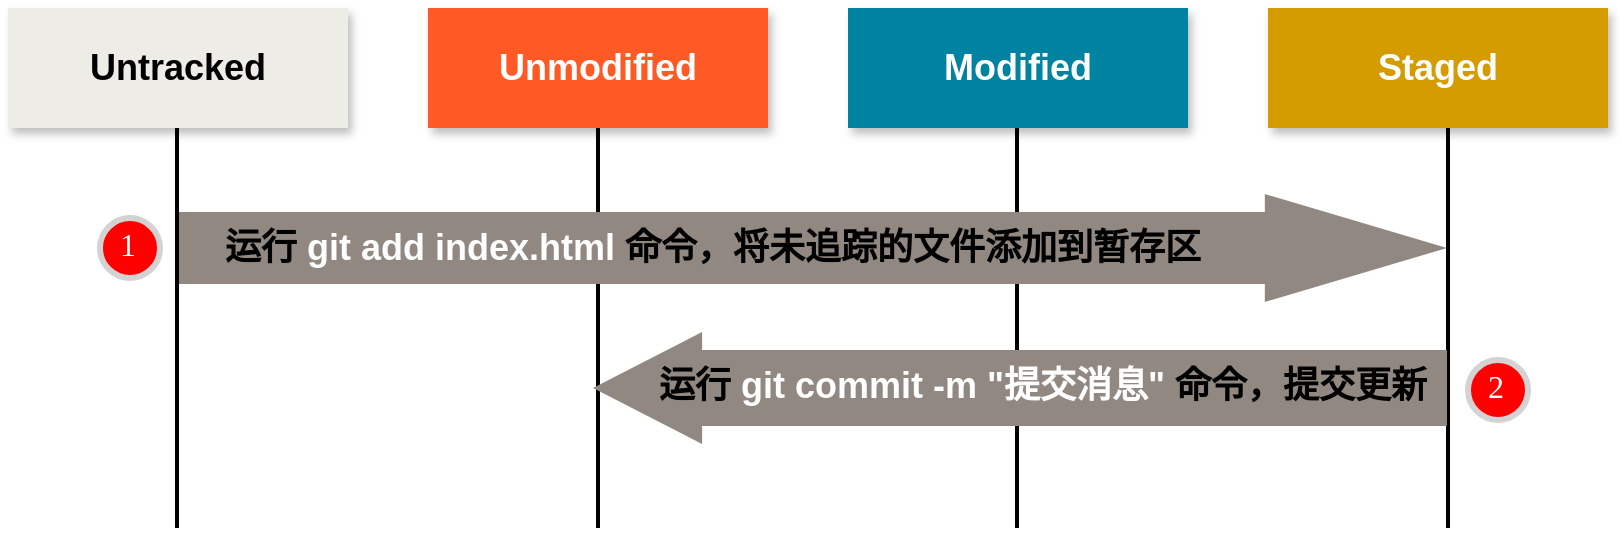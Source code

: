<mxfile version="21.2.1" type="device">
  <diagram name="第 1 页" id="indisLRFP4kBTXNJLHcs">
    <mxGraphModel dx="1725" dy="579" grid="1" gridSize="10" guides="1" tooltips="1" connect="1" arrows="1" fold="1" page="1" pageScale="1" pageWidth="827" pageHeight="1169" math="0" shadow="0">
      <root>
        <mxCell id="0" />
        <mxCell id="1" parent="0" />
        <mxCell id="TZQG_eTM_Jlkd09ifVAf-1" value="&lt;font color=&quot;#ffffff&quot;&gt;&lt;span style=&quot;font-size: 18px;&quot;&gt;&lt;b&gt;Unmodified&lt;/b&gt;&lt;/span&gt;&lt;/font&gt;" style="rounded=0;whiteSpace=wrap;html=1;fillColor=#ff5a26;shadow=1;strokeColor=none;" parent="1" vertex="1">
          <mxGeometry x="170" y="140" width="170" height="60" as="geometry" />
        </mxCell>
        <mxCell id="TZQG_eTM_Jlkd09ifVAf-2" value="&lt;font color=&quot;#ffffff&quot;&gt;&lt;span style=&quot;font-size: 18px;&quot;&gt;&lt;b&gt;Modified&lt;/b&gt;&lt;/span&gt;&lt;/font&gt;" style="rounded=0;whiteSpace=wrap;html=1;fillColor=#0083a0;shadow=1;strokeColor=none;" parent="1" vertex="1">
          <mxGeometry x="380" y="140" width="170" height="60" as="geometry" />
        </mxCell>
        <mxCell id="TZQG_eTM_Jlkd09ifVAf-3" value="&lt;font color=&quot;#ffffff&quot;&gt;&lt;span style=&quot;font-size: 18px;&quot;&gt;&lt;b&gt;Staged&lt;br&gt;&lt;/b&gt;&lt;/span&gt;&lt;/font&gt;" style="rounded=0;whiteSpace=wrap;html=1;fillColor=#d59c00;shadow=1;strokeColor=none;" parent="1" vertex="1">
          <mxGeometry x="590" y="140" width="170" height="60" as="geometry" />
        </mxCell>
        <mxCell id="TZQG_eTM_Jlkd09ifVAf-4" value="" style="endArrow=none;html=1;rounded=0;entryX=0.5;entryY=1;entryDx=0;entryDy=0;strokeWidth=2;" parent="1" target="TZQG_eTM_Jlkd09ifVAf-1" edge="1">
          <mxGeometry width="50" height="50" relative="1" as="geometry">
            <mxPoint x="255" y="400" as="sourcePoint" />
            <mxPoint x="420" y="260" as="targetPoint" />
          </mxGeometry>
        </mxCell>
        <mxCell id="TZQG_eTM_Jlkd09ifVAf-5" value="" style="endArrow=none;html=1;rounded=0;entryX=0.5;entryY=1;entryDx=0;entryDy=0;strokeWidth=2;" parent="1" edge="1">
          <mxGeometry width="50" height="50" relative="1" as="geometry">
            <mxPoint x="464.5" y="400" as="sourcePoint" />
            <mxPoint x="464.5" y="200" as="targetPoint" />
          </mxGeometry>
        </mxCell>
        <mxCell id="TZQG_eTM_Jlkd09ifVAf-6" value="" style="endArrow=none;html=1;rounded=0;entryX=0.5;entryY=1;entryDx=0;entryDy=0;strokeWidth=2;" parent="1" edge="1">
          <mxGeometry width="50" height="50" relative="1" as="geometry">
            <mxPoint x="680" y="400" as="sourcePoint" />
            <mxPoint x="680" y="200" as="targetPoint" />
          </mxGeometry>
        </mxCell>
        <mxCell id="TZQG_eTM_Jlkd09ifVAf-7" value="" style="shape=flexArrow;endArrow=classic;html=1;rounded=0;width=36;endSize=30.03;strokeColor=none;fillColor=#918881;endWidth=17;" parent="1" edge="1">
          <mxGeometry width="50" height="50" relative="1" as="geometry">
            <mxPoint x="44" y="260" as="sourcePoint" />
            <mxPoint x="680" y="260" as="targetPoint" />
          </mxGeometry>
        </mxCell>
        <mxCell id="TZQG_eTM_Jlkd09ifVAf-12" value="&lt;b&gt;&lt;font style=&quot;font-size: 18px;&quot;&gt;运行&lt;/font&gt;&lt;font color=&quot;#ffffff&quot; style=&quot;font-size: 18px;&quot;&gt; git add index.html &lt;/font&gt;&lt;font style=&quot;font-size: 18px;&quot;&gt;命令，将未追踪的文件添加到暂存区&lt;/font&gt;&lt;/b&gt;" style="edgeLabel;html=1;align=center;verticalAlign=middle;resizable=0;points=[];labelBackgroundColor=none;" parent="TZQG_eTM_Jlkd09ifVAf-7" vertex="1" connectable="0">
          <mxGeometry x="-0.143" y="3" relative="1" as="geometry">
            <mxPoint x="-5" y="3" as="offset" />
          </mxGeometry>
        </mxCell>
        <mxCell id="TZQG_eTM_Jlkd09ifVAf-14" value="" style="shape=flexArrow;endArrow=classic;html=1;rounded=0;width=38;endSize=17.85;strokeColor=none;fillColor=#918881;endWidth=17;" parent="1" edge="1">
          <mxGeometry width="50" height="50" relative="1" as="geometry">
            <mxPoint x="680" y="330" as="sourcePoint" />
            <mxPoint x="252" y="330" as="targetPoint" />
          </mxGeometry>
        </mxCell>
        <mxCell id="TZQG_eTM_Jlkd09ifVAf-15" value="&lt;b&gt;&lt;font style=&quot;font-size: 18px;&quot;&gt;运行&lt;/font&gt;&lt;font color=&quot;#ffffff&quot; style=&quot;font-size: 18px;&quot;&gt; git commit -m &quot;提交消息&quot; &lt;/font&gt;&lt;font style=&quot;font-size: 18px;&quot;&gt;命令，提交更新&lt;br&gt;&lt;/font&gt;&lt;/b&gt;" style="edgeLabel;html=1;align=center;verticalAlign=middle;resizable=0;points=[];labelBackgroundColor=none;" parent="TZQG_eTM_Jlkd09ifVAf-14" vertex="1" connectable="0">
          <mxGeometry x="-0.143" y="3" relative="1" as="geometry">
            <mxPoint x="-20" y="-4" as="offset" />
          </mxGeometry>
        </mxCell>
        <mxCell id="iFu_FdATjJb65iyfEFZR-1" value="&lt;span style=&quot;font-size: 18px;&quot;&gt;&lt;b&gt;Untracked&lt;/b&gt;&lt;/span&gt;" style="rounded=0;whiteSpace=wrap;html=1;fillColor=#eeece6;shadow=1;strokeColor=none;" vertex="1" parent="1">
          <mxGeometry x="-40" y="140" width="170" height="60" as="geometry" />
        </mxCell>
        <mxCell id="iFu_FdATjJb65iyfEFZR-2" value="" style="endArrow=none;html=1;rounded=0;entryX=0.5;entryY=1;entryDx=0;entryDy=0;strokeWidth=2;" edge="1" parent="1">
          <mxGeometry width="50" height="50" relative="1" as="geometry">
            <mxPoint x="44.5" y="400" as="sourcePoint" />
            <mxPoint x="44.5" y="200" as="targetPoint" />
          </mxGeometry>
        </mxCell>
        <mxCell id="iFu_FdATjJb65iyfEFZR-3" value="&lt;font color=&quot;#ffffff&quot; style=&quot;font-size: 16px;&quot;&gt;1&lt;/font&gt;" style="ellipse;whiteSpace=wrap;html=1;aspect=fixed;strokeWidth=3;fontFamily=Tahoma;spacingBottom=4;spacingRight=2;strokeColor=#d3d3d3;fillColor=#FF0000;" vertex="1" parent="1">
          <mxGeometry x="6" y="245" width="30" height="30" as="geometry" />
        </mxCell>
        <mxCell id="iFu_FdATjJb65iyfEFZR-4" value="&lt;font color=&quot;#ffffff&quot; style=&quot;font-size: 16px;&quot;&gt;2&lt;/font&gt;" style="ellipse;whiteSpace=wrap;html=1;aspect=fixed;strokeWidth=3;fontFamily=Tahoma;spacingBottom=4;spacingRight=2;strokeColor=#d3d3d3;fillColor=#FF0000;" vertex="1" parent="1">
          <mxGeometry x="690" y="316" width="30" height="30" as="geometry" />
        </mxCell>
      </root>
    </mxGraphModel>
  </diagram>
</mxfile>
